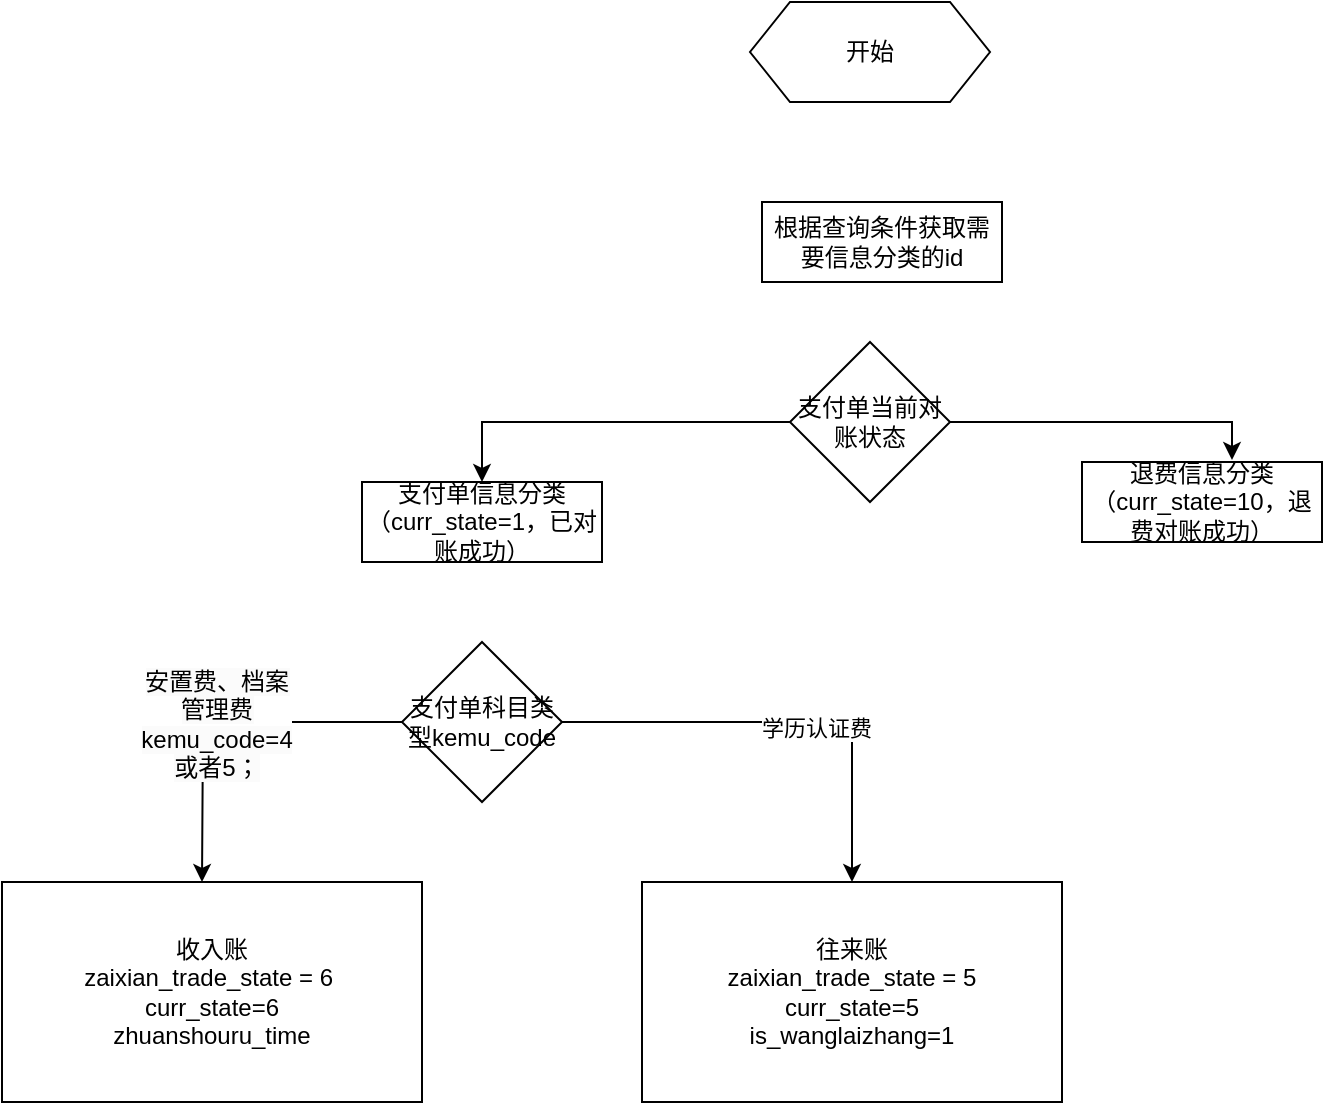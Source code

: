 <mxfile version="24.7.5">
  <diagram id="C5RBs43oDa-KdzZeNtuy" name="Page-1">
    <mxGraphModel dx="2261" dy="746" grid="1" gridSize="10" guides="1" tooltips="1" connect="1" arrows="1" fold="1" page="1" pageScale="1" pageWidth="827" pageHeight="1169" math="0" shadow="0">
      <root>
        <mxCell id="WIyWlLk6GJQsqaUBKTNV-0" />
        <mxCell id="WIyWlLk6GJQsqaUBKTNV-1" parent="WIyWlLk6GJQsqaUBKTNV-0" />
        <mxCell id="h3pDS9H2A7vJjk51DCKi-2" value="开始" style="shape=hexagon;perimeter=hexagonPerimeter2;whiteSpace=wrap;html=1;fixedSize=1;" vertex="1" parent="WIyWlLk6GJQsqaUBKTNV-1">
          <mxGeometry x="354" y="20" width="120" height="50" as="geometry" />
        </mxCell>
        <mxCell id="h3pDS9H2A7vJjk51DCKi-3" value="根据查询条件获取需要信息分类的id" style="rounded=0;whiteSpace=wrap;html=1;" vertex="1" parent="WIyWlLk6GJQsqaUBKTNV-1">
          <mxGeometry x="360" y="120" width="120" height="40" as="geometry" />
        </mxCell>
        <mxCell id="h3pDS9H2A7vJjk51DCKi-4" value="支付单信息分类（curr_state=1，已对账成功）" style="rounded=0;whiteSpace=wrap;html=1;" vertex="1" parent="WIyWlLk6GJQsqaUBKTNV-1">
          <mxGeometry x="160" y="260" width="120" height="40" as="geometry" />
        </mxCell>
        <mxCell id="h3pDS9H2A7vJjk51DCKi-5" value="退费信息分类（curr_state=10，退费对账成功）" style="rounded=0;whiteSpace=wrap;html=1;" vertex="1" parent="WIyWlLk6GJQsqaUBKTNV-1">
          <mxGeometry x="520" y="250" width="120" height="40" as="geometry" />
        </mxCell>
        <mxCell id="h3pDS9H2A7vJjk51DCKi-7" style="edgeStyle=orthogonalEdgeStyle;rounded=0;orthogonalLoop=1;jettySize=auto;html=1;entryX=0.5;entryY=0;entryDx=0;entryDy=0;" edge="1" parent="WIyWlLk6GJQsqaUBKTNV-1" source="h3pDS9H2A7vJjk51DCKi-6" target="h3pDS9H2A7vJjk51DCKi-4">
          <mxGeometry relative="1" as="geometry" />
        </mxCell>
        <mxCell id="h3pDS9H2A7vJjk51DCKi-6" value="支付单当前对账状态" style="rhombus;whiteSpace=wrap;html=1;" vertex="1" parent="WIyWlLk6GJQsqaUBKTNV-1">
          <mxGeometry x="374" y="190" width="80" height="80" as="geometry" />
        </mxCell>
        <mxCell id="h3pDS9H2A7vJjk51DCKi-8" style="edgeStyle=orthogonalEdgeStyle;rounded=0;orthogonalLoop=1;jettySize=auto;html=1;entryX=0.625;entryY=-0.025;entryDx=0;entryDy=0;entryPerimeter=0;" edge="1" parent="WIyWlLk6GJQsqaUBKTNV-1" source="h3pDS9H2A7vJjk51DCKi-6" target="h3pDS9H2A7vJjk51DCKi-5">
          <mxGeometry relative="1" as="geometry" />
        </mxCell>
        <mxCell id="h3pDS9H2A7vJjk51DCKi-11" style="edgeStyle=orthogonalEdgeStyle;rounded=0;orthogonalLoop=1;jettySize=auto;html=1;" edge="1" parent="WIyWlLk6GJQsqaUBKTNV-1" source="h3pDS9H2A7vJjk51DCKi-9">
          <mxGeometry relative="1" as="geometry">
            <mxPoint x="80" y="460" as="targetPoint" />
          </mxGeometry>
        </mxCell>
        <mxCell id="h3pDS9H2A7vJjk51DCKi-12" value="&lt;span style=&quot;font-size: 12px; text-wrap: wrap; background-color: rgb(251, 251, 251);&quot;&gt;安置费、档案管理费kemu_code=4 或者5；&lt;/span&gt;" style="edgeLabel;html=1;align=center;verticalAlign=middle;resizable=0;points=[];" vertex="1" connectable="0" parent="h3pDS9H2A7vJjk51DCKi-11">
          <mxGeometry x="0.036" y="1" relative="1" as="geometry">
            <mxPoint as="offset" />
          </mxGeometry>
        </mxCell>
        <mxCell id="h3pDS9H2A7vJjk51DCKi-14" style="edgeStyle=orthogonalEdgeStyle;rounded=0;orthogonalLoop=1;jettySize=auto;html=1;" edge="1" parent="WIyWlLk6GJQsqaUBKTNV-1" source="h3pDS9H2A7vJjk51DCKi-9" target="h3pDS9H2A7vJjk51DCKi-13">
          <mxGeometry relative="1" as="geometry" />
        </mxCell>
        <mxCell id="h3pDS9H2A7vJjk51DCKi-15" value="学历认证费" style="edgeLabel;html=1;align=center;verticalAlign=middle;resizable=0;points=[];" vertex="1" connectable="0" parent="h3pDS9H2A7vJjk51DCKi-14">
          <mxGeometry x="0.129" y="-3" relative="1" as="geometry">
            <mxPoint as="offset" />
          </mxGeometry>
        </mxCell>
        <mxCell id="h3pDS9H2A7vJjk51DCKi-9" value="支付单科目类型kemu_code" style="rhombus;whiteSpace=wrap;html=1;" vertex="1" parent="WIyWlLk6GJQsqaUBKTNV-1">
          <mxGeometry x="180" y="340" width="80" height="80" as="geometry" />
        </mxCell>
        <mxCell id="h3pDS9H2A7vJjk51DCKi-10" value="收入账&lt;div&gt;zaixian_trade_state = 6&amp;nbsp;&lt;br&gt;&lt;/div&gt;&lt;div&gt;curr_state=6&lt;br&gt;&lt;/div&gt;&lt;div&gt;zhuanshouru_time&lt;br&gt;&lt;/div&gt;" style="rounded=0;whiteSpace=wrap;html=1;" vertex="1" parent="WIyWlLk6GJQsqaUBKTNV-1">
          <mxGeometry x="-20" y="460" width="210" height="110" as="geometry" />
        </mxCell>
        <mxCell id="h3pDS9H2A7vJjk51DCKi-13" value="&lt;div&gt;往来账&lt;/div&gt;&lt;div&gt;zaixian_trade_state = 5&lt;br&gt;&lt;/div&gt;&lt;div&gt;curr_state=5&lt;br&gt;&lt;/div&gt;&lt;div&gt;is_wanglaizhang=1&lt;br&gt;&lt;/div&gt;" style="rounded=0;whiteSpace=wrap;html=1;" vertex="1" parent="WIyWlLk6GJQsqaUBKTNV-1">
          <mxGeometry x="300" y="460" width="210" height="110" as="geometry" />
        </mxCell>
      </root>
    </mxGraphModel>
  </diagram>
</mxfile>
